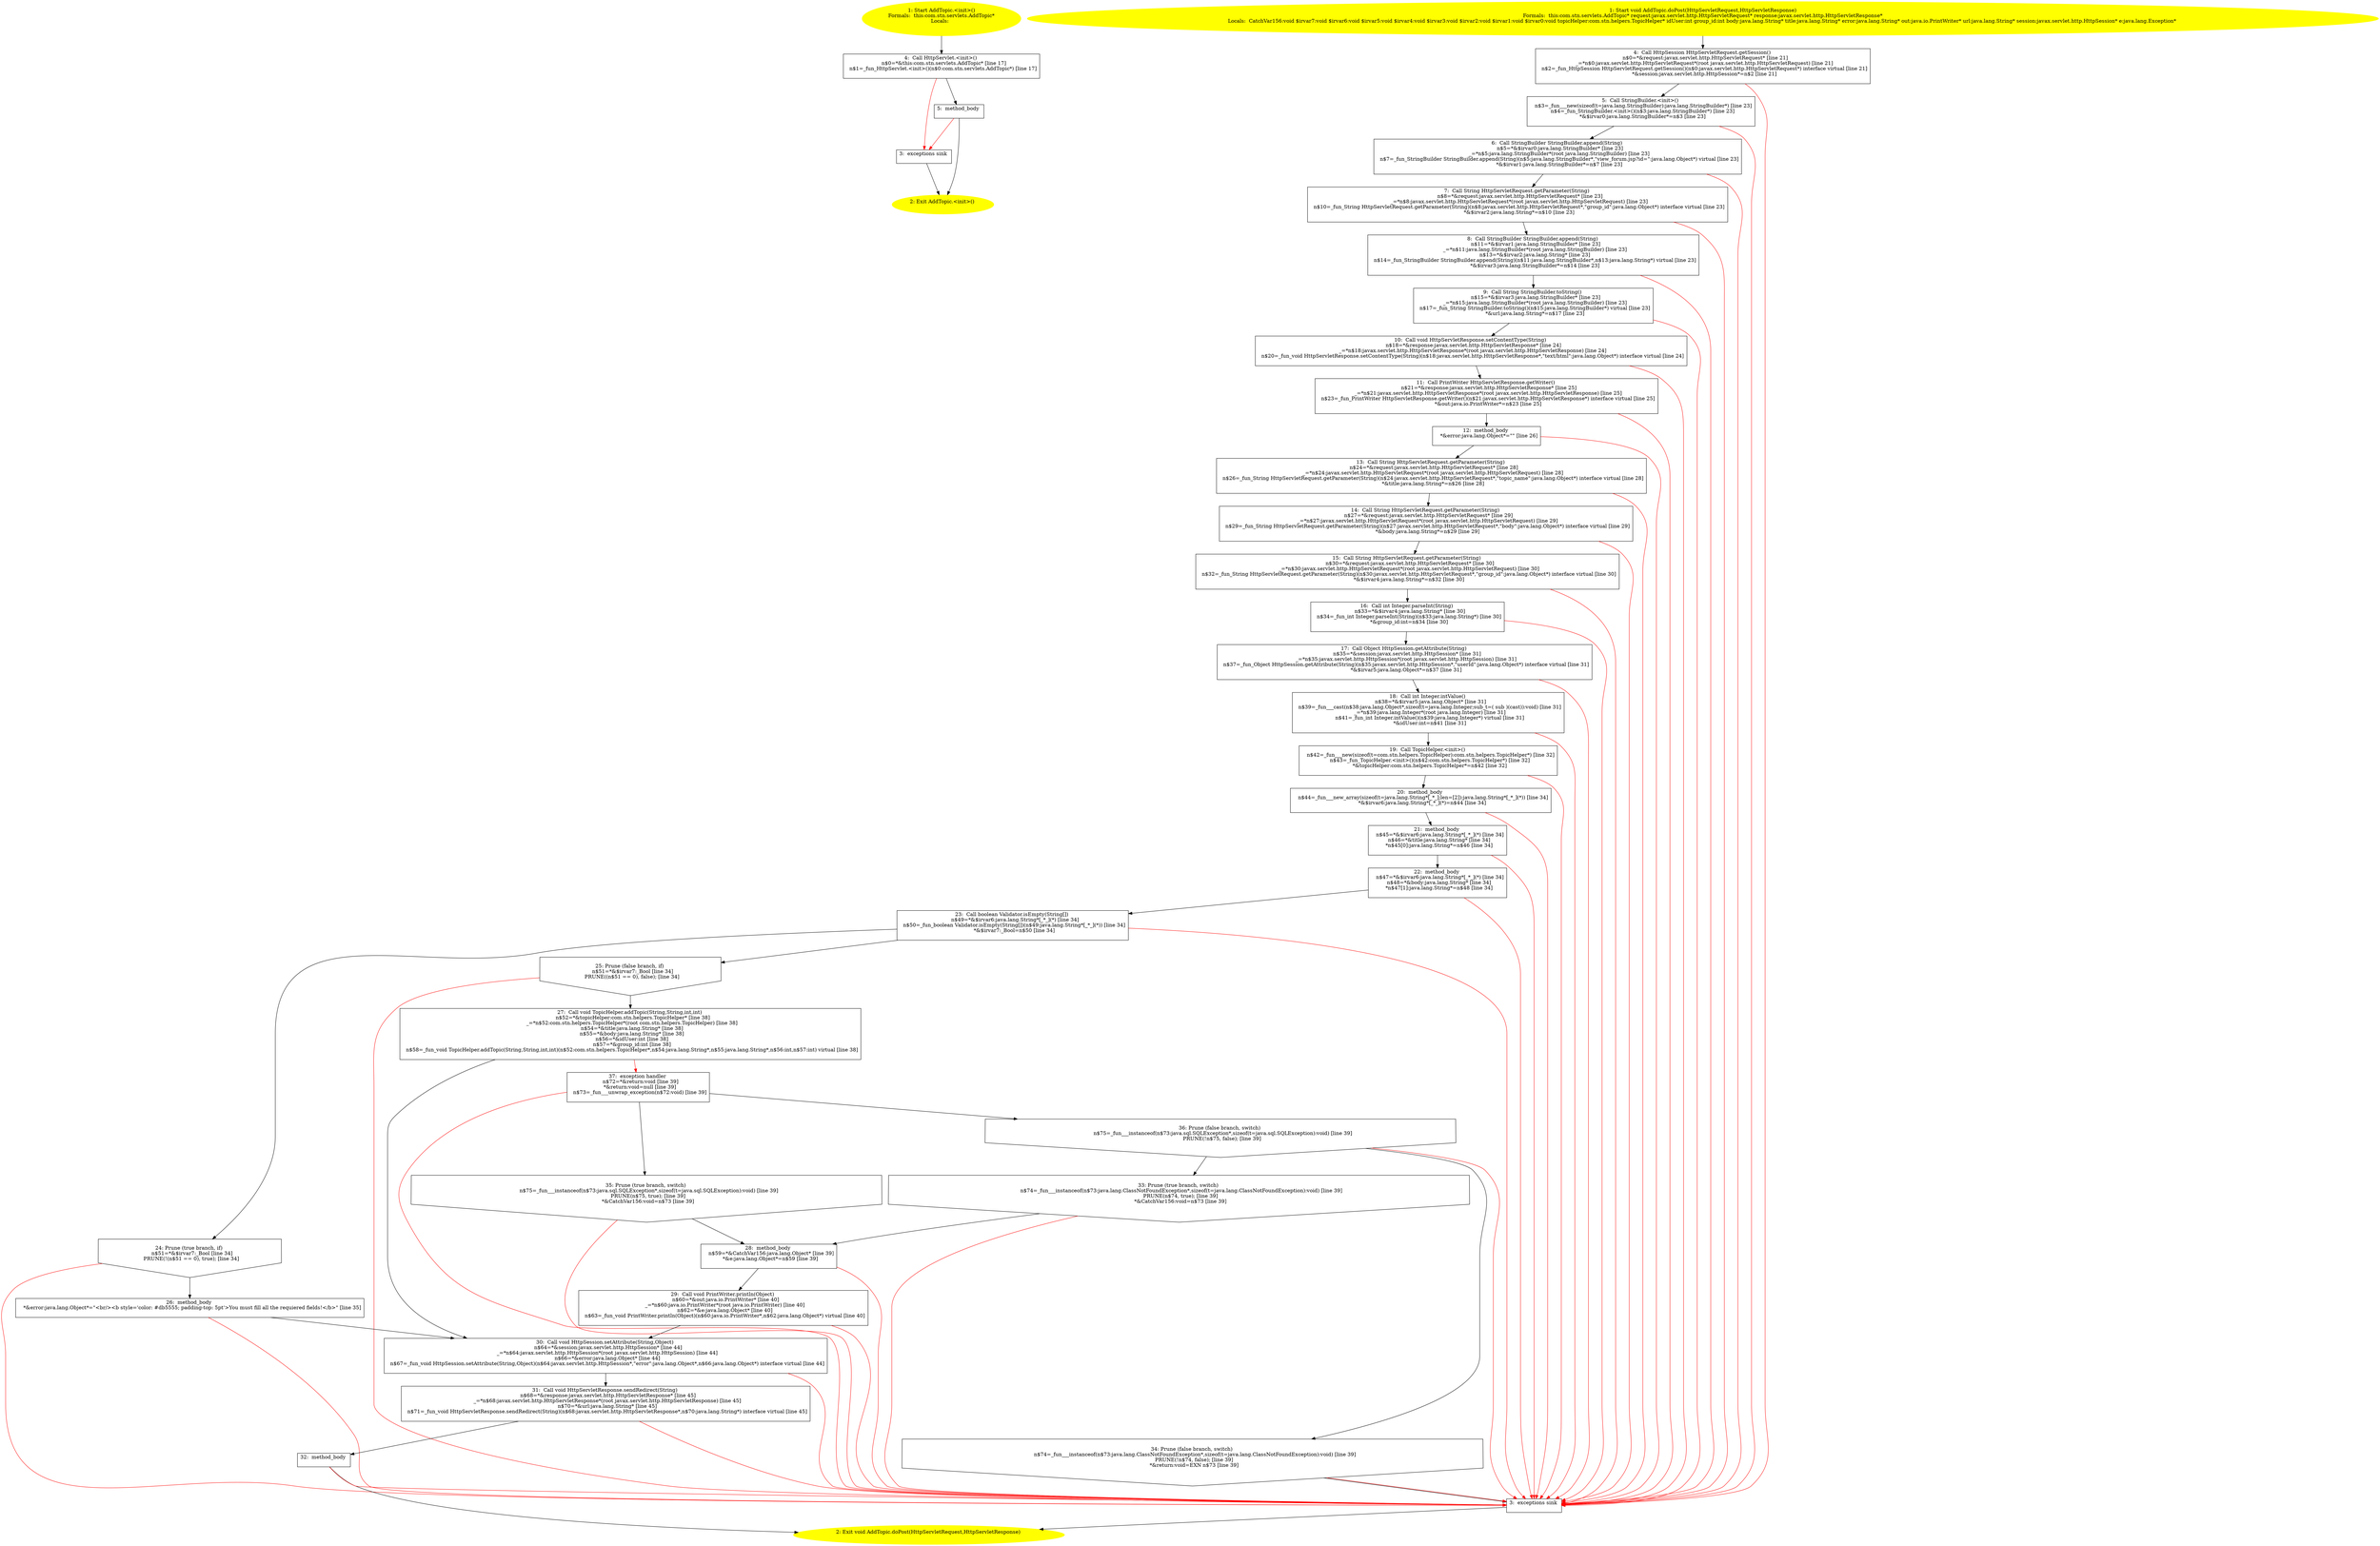 /* @generated */
digraph cfg {
"com.stn.servlets.AddTopic.<init>().465052fbfdcd07095bcbf2d6206d6d6c_1" [label="1: Start AddTopic.<init>()\nFormals:  this:com.stn.servlets.AddTopic*\nLocals:  \n  " color=yellow style=filled]
	

	 "com.stn.servlets.AddTopic.<init>().465052fbfdcd07095bcbf2d6206d6d6c_1" -> "com.stn.servlets.AddTopic.<init>().465052fbfdcd07095bcbf2d6206d6d6c_4" ;
"com.stn.servlets.AddTopic.<init>().465052fbfdcd07095bcbf2d6206d6d6c_2" [label="2: Exit AddTopic.<init>() \n  " color=yellow style=filled]
	

"com.stn.servlets.AddTopic.<init>().465052fbfdcd07095bcbf2d6206d6d6c_3" [label="3:  exceptions sink \n  " shape="box"]
	

	 "com.stn.servlets.AddTopic.<init>().465052fbfdcd07095bcbf2d6206d6d6c_3" -> "com.stn.servlets.AddTopic.<init>().465052fbfdcd07095bcbf2d6206d6d6c_2" ;
"com.stn.servlets.AddTopic.<init>().465052fbfdcd07095bcbf2d6206d6d6c_4" [label="4:  Call HttpServlet.<init>() \n   n$0=*&this:com.stn.servlets.AddTopic* [line 17]\n  n$1=_fun_HttpServlet.<init>()(n$0:com.stn.servlets.AddTopic*) [line 17]\n " shape="box"]
	

	 "com.stn.servlets.AddTopic.<init>().465052fbfdcd07095bcbf2d6206d6d6c_4" -> "com.stn.servlets.AddTopic.<init>().465052fbfdcd07095bcbf2d6206d6d6c_5" ;
	 "com.stn.servlets.AddTopic.<init>().465052fbfdcd07095bcbf2d6206d6d6c_4" -> "com.stn.servlets.AddTopic.<init>().465052fbfdcd07095bcbf2d6206d6d6c_3" [color="red" ];
"com.stn.servlets.AddTopic.<init>().465052fbfdcd07095bcbf2d6206d6d6c_5" [label="5:  method_body \n  " shape="box"]
	

	 "com.stn.servlets.AddTopic.<init>().465052fbfdcd07095bcbf2d6206d6d6c_5" -> "com.stn.servlets.AddTopic.<init>().465052fbfdcd07095bcbf2d6206d6d6c_2" ;
	 "com.stn.servlets.AddTopic.<init>().465052fbfdcd07095bcbf2d6206d6d6c_5" -> "com.stn.servlets.AddTopic.<init>().465052fbfdcd07095bcbf2d6206d6d6c_3" [color="red" ];
"com.stn.servlets.AddTopic.doPost(javax.servlet.http.HttpServletRequest,javax.servlet.http.HttpServle.93042d8765dc6ab88ac9da31ef87e3b0_1" [label="1: Start void AddTopic.doPost(HttpServletRequest,HttpServletResponse)\nFormals:  this:com.stn.servlets.AddTopic* request:javax.servlet.http.HttpServletRequest* response:javax.servlet.http.HttpServletResponse*\nLocals:  CatchVar156:void $irvar7:void $irvar6:void $irvar5:void $irvar4:void $irvar3:void $irvar2:void $irvar1:void $irvar0:void topicHelper:com.stn.helpers.TopicHelper* idUser:int group_id:int body:java.lang.String* title:java.lang.String* error:java.lang.String* out:java.io.PrintWriter* url:java.lang.String* session:javax.servlet.http.HttpSession* e:java.lang.Exception* \n  " color=yellow style=filled]
	

	 "com.stn.servlets.AddTopic.doPost(javax.servlet.http.HttpServletRequest,javax.servlet.http.HttpServle.93042d8765dc6ab88ac9da31ef87e3b0_1" -> "com.stn.servlets.AddTopic.doPost(javax.servlet.http.HttpServletRequest,javax.servlet.http.HttpServle.93042d8765dc6ab88ac9da31ef87e3b0_4" ;
"com.stn.servlets.AddTopic.doPost(javax.servlet.http.HttpServletRequest,javax.servlet.http.HttpServle.93042d8765dc6ab88ac9da31ef87e3b0_2" [label="2: Exit void AddTopic.doPost(HttpServletRequest,HttpServletResponse) \n  " color=yellow style=filled]
	

"com.stn.servlets.AddTopic.doPost(javax.servlet.http.HttpServletRequest,javax.servlet.http.HttpServle.93042d8765dc6ab88ac9da31ef87e3b0_3" [label="3:  exceptions sink \n  " shape="box"]
	

	 "com.stn.servlets.AddTopic.doPost(javax.servlet.http.HttpServletRequest,javax.servlet.http.HttpServle.93042d8765dc6ab88ac9da31ef87e3b0_3" -> "com.stn.servlets.AddTopic.doPost(javax.servlet.http.HttpServletRequest,javax.servlet.http.HttpServle.93042d8765dc6ab88ac9da31ef87e3b0_2" ;
"com.stn.servlets.AddTopic.doPost(javax.servlet.http.HttpServletRequest,javax.servlet.http.HttpServle.93042d8765dc6ab88ac9da31ef87e3b0_4" [label="4:  Call HttpSession HttpServletRequest.getSession() \n   n$0=*&request:javax.servlet.http.HttpServletRequest* [line 21]\n  _=*n$0:javax.servlet.http.HttpServletRequest*(root javax.servlet.http.HttpServletRequest) [line 21]\n  n$2=_fun_HttpSession HttpServletRequest.getSession()(n$0:javax.servlet.http.HttpServletRequest*) interface virtual [line 21]\n  *&session:javax.servlet.http.HttpSession*=n$2 [line 21]\n " shape="box"]
	

	 "com.stn.servlets.AddTopic.doPost(javax.servlet.http.HttpServletRequest,javax.servlet.http.HttpServle.93042d8765dc6ab88ac9da31ef87e3b0_4" -> "com.stn.servlets.AddTopic.doPost(javax.servlet.http.HttpServletRequest,javax.servlet.http.HttpServle.93042d8765dc6ab88ac9da31ef87e3b0_5" ;
	 "com.stn.servlets.AddTopic.doPost(javax.servlet.http.HttpServletRequest,javax.servlet.http.HttpServle.93042d8765dc6ab88ac9da31ef87e3b0_4" -> "com.stn.servlets.AddTopic.doPost(javax.servlet.http.HttpServletRequest,javax.servlet.http.HttpServle.93042d8765dc6ab88ac9da31ef87e3b0_3" [color="red" ];
"com.stn.servlets.AddTopic.doPost(javax.servlet.http.HttpServletRequest,javax.servlet.http.HttpServle.93042d8765dc6ab88ac9da31ef87e3b0_5" [label="5:  Call StringBuilder.<init>() \n   n$3=_fun___new(sizeof(t=java.lang.StringBuilder):java.lang.StringBuilder*) [line 23]\n  n$4=_fun_StringBuilder.<init>()(n$3:java.lang.StringBuilder*) [line 23]\n  *&$irvar0:java.lang.StringBuilder*=n$3 [line 23]\n " shape="box"]
	

	 "com.stn.servlets.AddTopic.doPost(javax.servlet.http.HttpServletRequest,javax.servlet.http.HttpServle.93042d8765dc6ab88ac9da31ef87e3b0_5" -> "com.stn.servlets.AddTopic.doPost(javax.servlet.http.HttpServletRequest,javax.servlet.http.HttpServle.93042d8765dc6ab88ac9da31ef87e3b0_6" ;
	 "com.stn.servlets.AddTopic.doPost(javax.servlet.http.HttpServletRequest,javax.servlet.http.HttpServle.93042d8765dc6ab88ac9da31ef87e3b0_5" -> "com.stn.servlets.AddTopic.doPost(javax.servlet.http.HttpServletRequest,javax.servlet.http.HttpServle.93042d8765dc6ab88ac9da31ef87e3b0_3" [color="red" ];
"com.stn.servlets.AddTopic.doPost(javax.servlet.http.HttpServletRequest,javax.servlet.http.HttpServle.93042d8765dc6ab88ac9da31ef87e3b0_6" [label="6:  Call StringBuilder StringBuilder.append(String) \n   n$5=*&$irvar0:java.lang.StringBuilder* [line 23]\n  _=*n$5:java.lang.StringBuilder*(root java.lang.StringBuilder) [line 23]\n  n$7=_fun_StringBuilder StringBuilder.append(String)(n$5:java.lang.StringBuilder*,\"view_forum.jsp?id=\":java.lang.Object*) virtual [line 23]\n  *&$irvar1:java.lang.StringBuilder*=n$7 [line 23]\n " shape="box"]
	

	 "com.stn.servlets.AddTopic.doPost(javax.servlet.http.HttpServletRequest,javax.servlet.http.HttpServle.93042d8765dc6ab88ac9da31ef87e3b0_6" -> "com.stn.servlets.AddTopic.doPost(javax.servlet.http.HttpServletRequest,javax.servlet.http.HttpServle.93042d8765dc6ab88ac9da31ef87e3b0_7" ;
	 "com.stn.servlets.AddTopic.doPost(javax.servlet.http.HttpServletRequest,javax.servlet.http.HttpServle.93042d8765dc6ab88ac9da31ef87e3b0_6" -> "com.stn.servlets.AddTopic.doPost(javax.servlet.http.HttpServletRequest,javax.servlet.http.HttpServle.93042d8765dc6ab88ac9da31ef87e3b0_3" [color="red" ];
"com.stn.servlets.AddTopic.doPost(javax.servlet.http.HttpServletRequest,javax.servlet.http.HttpServle.93042d8765dc6ab88ac9da31ef87e3b0_7" [label="7:  Call String HttpServletRequest.getParameter(String) \n   n$8=*&request:javax.servlet.http.HttpServletRequest* [line 23]\n  _=*n$8:javax.servlet.http.HttpServletRequest*(root javax.servlet.http.HttpServletRequest) [line 23]\n  n$10=_fun_String HttpServletRequest.getParameter(String)(n$8:javax.servlet.http.HttpServletRequest*,\"group_id\":java.lang.Object*) interface virtual [line 23]\n  *&$irvar2:java.lang.String*=n$10 [line 23]\n " shape="box"]
	

	 "com.stn.servlets.AddTopic.doPost(javax.servlet.http.HttpServletRequest,javax.servlet.http.HttpServle.93042d8765dc6ab88ac9da31ef87e3b0_7" -> "com.stn.servlets.AddTopic.doPost(javax.servlet.http.HttpServletRequest,javax.servlet.http.HttpServle.93042d8765dc6ab88ac9da31ef87e3b0_8" ;
	 "com.stn.servlets.AddTopic.doPost(javax.servlet.http.HttpServletRequest,javax.servlet.http.HttpServle.93042d8765dc6ab88ac9da31ef87e3b0_7" -> "com.stn.servlets.AddTopic.doPost(javax.servlet.http.HttpServletRequest,javax.servlet.http.HttpServle.93042d8765dc6ab88ac9da31ef87e3b0_3" [color="red" ];
"com.stn.servlets.AddTopic.doPost(javax.servlet.http.HttpServletRequest,javax.servlet.http.HttpServle.93042d8765dc6ab88ac9da31ef87e3b0_8" [label="8:  Call StringBuilder StringBuilder.append(String) \n   n$11=*&$irvar1:java.lang.StringBuilder* [line 23]\n  _=*n$11:java.lang.StringBuilder*(root java.lang.StringBuilder) [line 23]\n  n$13=*&$irvar2:java.lang.String* [line 23]\n  n$14=_fun_StringBuilder StringBuilder.append(String)(n$11:java.lang.StringBuilder*,n$13:java.lang.String*) virtual [line 23]\n  *&$irvar3:java.lang.StringBuilder*=n$14 [line 23]\n " shape="box"]
	

	 "com.stn.servlets.AddTopic.doPost(javax.servlet.http.HttpServletRequest,javax.servlet.http.HttpServle.93042d8765dc6ab88ac9da31ef87e3b0_8" -> "com.stn.servlets.AddTopic.doPost(javax.servlet.http.HttpServletRequest,javax.servlet.http.HttpServle.93042d8765dc6ab88ac9da31ef87e3b0_9" ;
	 "com.stn.servlets.AddTopic.doPost(javax.servlet.http.HttpServletRequest,javax.servlet.http.HttpServle.93042d8765dc6ab88ac9da31ef87e3b0_8" -> "com.stn.servlets.AddTopic.doPost(javax.servlet.http.HttpServletRequest,javax.servlet.http.HttpServle.93042d8765dc6ab88ac9da31ef87e3b0_3" [color="red" ];
"com.stn.servlets.AddTopic.doPost(javax.servlet.http.HttpServletRequest,javax.servlet.http.HttpServle.93042d8765dc6ab88ac9da31ef87e3b0_9" [label="9:  Call String StringBuilder.toString() \n   n$15=*&$irvar3:java.lang.StringBuilder* [line 23]\n  _=*n$15:java.lang.StringBuilder*(root java.lang.StringBuilder) [line 23]\n  n$17=_fun_String StringBuilder.toString()(n$15:java.lang.StringBuilder*) virtual [line 23]\n  *&url:java.lang.String*=n$17 [line 23]\n " shape="box"]
	

	 "com.stn.servlets.AddTopic.doPost(javax.servlet.http.HttpServletRequest,javax.servlet.http.HttpServle.93042d8765dc6ab88ac9da31ef87e3b0_9" -> "com.stn.servlets.AddTopic.doPost(javax.servlet.http.HttpServletRequest,javax.servlet.http.HttpServle.93042d8765dc6ab88ac9da31ef87e3b0_10" ;
	 "com.stn.servlets.AddTopic.doPost(javax.servlet.http.HttpServletRequest,javax.servlet.http.HttpServle.93042d8765dc6ab88ac9da31ef87e3b0_9" -> "com.stn.servlets.AddTopic.doPost(javax.servlet.http.HttpServletRequest,javax.servlet.http.HttpServle.93042d8765dc6ab88ac9da31ef87e3b0_3" [color="red" ];
"com.stn.servlets.AddTopic.doPost(javax.servlet.http.HttpServletRequest,javax.servlet.http.HttpServle.93042d8765dc6ab88ac9da31ef87e3b0_10" [label="10:  Call void HttpServletResponse.setContentType(String) \n   n$18=*&response:javax.servlet.http.HttpServletResponse* [line 24]\n  _=*n$18:javax.servlet.http.HttpServletResponse*(root javax.servlet.http.HttpServletResponse) [line 24]\n  n$20=_fun_void HttpServletResponse.setContentType(String)(n$18:javax.servlet.http.HttpServletResponse*,\"text/html\":java.lang.Object*) interface virtual [line 24]\n " shape="box"]
	

	 "com.stn.servlets.AddTopic.doPost(javax.servlet.http.HttpServletRequest,javax.servlet.http.HttpServle.93042d8765dc6ab88ac9da31ef87e3b0_10" -> "com.stn.servlets.AddTopic.doPost(javax.servlet.http.HttpServletRequest,javax.servlet.http.HttpServle.93042d8765dc6ab88ac9da31ef87e3b0_11" ;
	 "com.stn.servlets.AddTopic.doPost(javax.servlet.http.HttpServletRequest,javax.servlet.http.HttpServle.93042d8765dc6ab88ac9da31ef87e3b0_10" -> "com.stn.servlets.AddTopic.doPost(javax.servlet.http.HttpServletRequest,javax.servlet.http.HttpServle.93042d8765dc6ab88ac9da31ef87e3b0_3" [color="red" ];
"com.stn.servlets.AddTopic.doPost(javax.servlet.http.HttpServletRequest,javax.servlet.http.HttpServle.93042d8765dc6ab88ac9da31ef87e3b0_11" [label="11:  Call PrintWriter HttpServletResponse.getWriter() \n   n$21=*&response:javax.servlet.http.HttpServletResponse* [line 25]\n  _=*n$21:javax.servlet.http.HttpServletResponse*(root javax.servlet.http.HttpServletResponse) [line 25]\n  n$23=_fun_PrintWriter HttpServletResponse.getWriter()(n$21:javax.servlet.http.HttpServletResponse*) interface virtual [line 25]\n  *&out:java.io.PrintWriter*=n$23 [line 25]\n " shape="box"]
	

	 "com.stn.servlets.AddTopic.doPost(javax.servlet.http.HttpServletRequest,javax.servlet.http.HttpServle.93042d8765dc6ab88ac9da31ef87e3b0_11" -> "com.stn.servlets.AddTopic.doPost(javax.servlet.http.HttpServletRequest,javax.servlet.http.HttpServle.93042d8765dc6ab88ac9da31ef87e3b0_12" ;
	 "com.stn.servlets.AddTopic.doPost(javax.servlet.http.HttpServletRequest,javax.servlet.http.HttpServle.93042d8765dc6ab88ac9da31ef87e3b0_11" -> "com.stn.servlets.AddTopic.doPost(javax.servlet.http.HttpServletRequest,javax.servlet.http.HttpServle.93042d8765dc6ab88ac9da31ef87e3b0_3" [color="red" ];
"com.stn.servlets.AddTopic.doPost(javax.servlet.http.HttpServletRequest,javax.servlet.http.HttpServle.93042d8765dc6ab88ac9da31ef87e3b0_12" [label="12:  method_body \n   *&error:java.lang.Object*=\"\" [line 26]\n " shape="box"]
	

	 "com.stn.servlets.AddTopic.doPost(javax.servlet.http.HttpServletRequest,javax.servlet.http.HttpServle.93042d8765dc6ab88ac9da31ef87e3b0_12" -> "com.stn.servlets.AddTopic.doPost(javax.servlet.http.HttpServletRequest,javax.servlet.http.HttpServle.93042d8765dc6ab88ac9da31ef87e3b0_13" ;
	 "com.stn.servlets.AddTopic.doPost(javax.servlet.http.HttpServletRequest,javax.servlet.http.HttpServle.93042d8765dc6ab88ac9da31ef87e3b0_12" -> "com.stn.servlets.AddTopic.doPost(javax.servlet.http.HttpServletRequest,javax.servlet.http.HttpServle.93042d8765dc6ab88ac9da31ef87e3b0_3" [color="red" ];
"com.stn.servlets.AddTopic.doPost(javax.servlet.http.HttpServletRequest,javax.servlet.http.HttpServle.93042d8765dc6ab88ac9da31ef87e3b0_13" [label="13:  Call String HttpServletRequest.getParameter(String) \n   n$24=*&request:javax.servlet.http.HttpServletRequest* [line 28]\n  _=*n$24:javax.servlet.http.HttpServletRequest*(root javax.servlet.http.HttpServletRequest) [line 28]\n  n$26=_fun_String HttpServletRequest.getParameter(String)(n$24:javax.servlet.http.HttpServletRequest*,\"topic_name\":java.lang.Object*) interface virtual [line 28]\n  *&title:java.lang.String*=n$26 [line 28]\n " shape="box"]
	

	 "com.stn.servlets.AddTopic.doPost(javax.servlet.http.HttpServletRequest,javax.servlet.http.HttpServle.93042d8765dc6ab88ac9da31ef87e3b0_13" -> "com.stn.servlets.AddTopic.doPost(javax.servlet.http.HttpServletRequest,javax.servlet.http.HttpServle.93042d8765dc6ab88ac9da31ef87e3b0_14" ;
	 "com.stn.servlets.AddTopic.doPost(javax.servlet.http.HttpServletRequest,javax.servlet.http.HttpServle.93042d8765dc6ab88ac9da31ef87e3b0_13" -> "com.stn.servlets.AddTopic.doPost(javax.servlet.http.HttpServletRequest,javax.servlet.http.HttpServle.93042d8765dc6ab88ac9da31ef87e3b0_3" [color="red" ];
"com.stn.servlets.AddTopic.doPost(javax.servlet.http.HttpServletRequest,javax.servlet.http.HttpServle.93042d8765dc6ab88ac9da31ef87e3b0_14" [label="14:  Call String HttpServletRequest.getParameter(String) \n   n$27=*&request:javax.servlet.http.HttpServletRequest* [line 29]\n  _=*n$27:javax.servlet.http.HttpServletRequest*(root javax.servlet.http.HttpServletRequest) [line 29]\n  n$29=_fun_String HttpServletRequest.getParameter(String)(n$27:javax.servlet.http.HttpServletRequest*,\"body\":java.lang.Object*) interface virtual [line 29]\n  *&body:java.lang.String*=n$29 [line 29]\n " shape="box"]
	

	 "com.stn.servlets.AddTopic.doPost(javax.servlet.http.HttpServletRequest,javax.servlet.http.HttpServle.93042d8765dc6ab88ac9da31ef87e3b0_14" -> "com.stn.servlets.AddTopic.doPost(javax.servlet.http.HttpServletRequest,javax.servlet.http.HttpServle.93042d8765dc6ab88ac9da31ef87e3b0_15" ;
	 "com.stn.servlets.AddTopic.doPost(javax.servlet.http.HttpServletRequest,javax.servlet.http.HttpServle.93042d8765dc6ab88ac9da31ef87e3b0_14" -> "com.stn.servlets.AddTopic.doPost(javax.servlet.http.HttpServletRequest,javax.servlet.http.HttpServle.93042d8765dc6ab88ac9da31ef87e3b0_3" [color="red" ];
"com.stn.servlets.AddTopic.doPost(javax.servlet.http.HttpServletRequest,javax.servlet.http.HttpServle.93042d8765dc6ab88ac9da31ef87e3b0_15" [label="15:  Call String HttpServletRequest.getParameter(String) \n   n$30=*&request:javax.servlet.http.HttpServletRequest* [line 30]\n  _=*n$30:javax.servlet.http.HttpServletRequest*(root javax.servlet.http.HttpServletRequest) [line 30]\n  n$32=_fun_String HttpServletRequest.getParameter(String)(n$30:javax.servlet.http.HttpServletRequest*,\"group_id\":java.lang.Object*) interface virtual [line 30]\n  *&$irvar4:java.lang.String*=n$32 [line 30]\n " shape="box"]
	

	 "com.stn.servlets.AddTopic.doPost(javax.servlet.http.HttpServletRequest,javax.servlet.http.HttpServle.93042d8765dc6ab88ac9da31ef87e3b0_15" -> "com.stn.servlets.AddTopic.doPost(javax.servlet.http.HttpServletRequest,javax.servlet.http.HttpServle.93042d8765dc6ab88ac9da31ef87e3b0_16" ;
	 "com.stn.servlets.AddTopic.doPost(javax.servlet.http.HttpServletRequest,javax.servlet.http.HttpServle.93042d8765dc6ab88ac9da31ef87e3b0_15" -> "com.stn.servlets.AddTopic.doPost(javax.servlet.http.HttpServletRequest,javax.servlet.http.HttpServle.93042d8765dc6ab88ac9da31ef87e3b0_3" [color="red" ];
"com.stn.servlets.AddTopic.doPost(javax.servlet.http.HttpServletRequest,javax.servlet.http.HttpServle.93042d8765dc6ab88ac9da31ef87e3b0_16" [label="16:  Call int Integer.parseInt(String) \n   n$33=*&$irvar4:java.lang.String* [line 30]\n  n$34=_fun_int Integer.parseInt(String)(n$33:java.lang.String*) [line 30]\n  *&group_id:int=n$34 [line 30]\n " shape="box"]
	

	 "com.stn.servlets.AddTopic.doPost(javax.servlet.http.HttpServletRequest,javax.servlet.http.HttpServle.93042d8765dc6ab88ac9da31ef87e3b0_16" -> "com.stn.servlets.AddTopic.doPost(javax.servlet.http.HttpServletRequest,javax.servlet.http.HttpServle.93042d8765dc6ab88ac9da31ef87e3b0_17" ;
	 "com.stn.servlets.AddTopic.doPost(javax.servlet.http.HttpServletRequest,javax.servlet.http.HttpServle.93042d8765dc6ab88ac9da31ef87e3b0_16" -> "com.stn.servlets.AddTopic.doPost(javax.servlet.http.HttpServletRequest,javax.servlet.http.HttpServle.93042d8765dc6ab88ac9da31ef87e3b0_3" [color="red" ];
"com.stn.servlets.AddTopic.doPost(javax.servlet.http.HttpServletRequest,javax.servlet.http.HttpServle.93042d8765dc6ab88ac9da31ef87e3b0_17" [label="17:  Call Object HttpSession.getAttribute(String) \n   n$35=*&session:javax.servlet.http.HttpSession* [line 31]\n  _=*n$35:javax.servlet.http.HttpSession*(root javax.servlet.http.HttpSession) [line 31]\n  n$37=_fun_Object HttpSession.getAttribute(String)(n$35:javax.servlet.http.HttpSession*,\"userId\":java.lang.Object*) interface virtual [line 31]\n  *&$irvar5:java.lang.Object*=n$37 [line 31]\n " shape="box"]
	

	 "com.stn.servlets.AddTopic.doPost(javax.servlet.http.HttpServletRequest,javax.servlet.http.HttpServle.93042d8765dc6ab88ac9da31ef87e3b0_17" -> "com.stn.servlets.AddTopic.doPost(javax.servlet.http.HttpServletRequest,javax.servlet.http.HttpServle.93042d8765dc6ab88ac9da31ef87e3b0_18" ;
	 "com.stn.servlets.AddTopic.doPost(javax.servlet.http.HttpServletRequest,javax.servlet.http.HttpServle.93042d8765dc6ab88ac9da31ef87e3b0_17" -> "com.stn.servlets.AddTopic.doPost(javax.servlet.http.HttpServletRequest,javax.servlet.http.HttpServle.93042d8765dc6ab88ac9da31ef87e3b0_3" [color="red" ];
"com.stn.servlets.AddTopic.doPost(javax.servlet.http.HttpServletRequest,javax.servlet.http.HttpServle.93042d8765dc6ab88ac9da31ef87e3b0_18" [label="18:  Call int Integer.intValue() \n   n$38=*&$irvar5:java.lang.Object* [line 31]\n  n$39=_fun___cast(n$38:java.lang.Object*,sizeof(t=java.lang.Integer;sub_t=( sub )(cast)):void) [line 31]\n  _=*n$39:java.lang.Integer*(root java.lang.Integer) [line 31]\n  n$41=_fun_int Integer.intValue()(n$39:java.lang.Integer*) virtual [line 31]\n  *&idUser:int=n$41 [line 31]\n " shape="box"]
	

	 "com.stn.servlets.AddTopic.doPost(javax.servlet.http.HttpServletRequest,javax.servlet.http.HttpServle.93042d8765dc6ab88ac9da31ef87e3b0_18" -> "com.stn.servlets.AddTopic.doPost(javax.servlet.http.HttpServletRequest,javax.servlet.http.HttpServle.93042d8765dc6ab88ac9da31ef87e3b0_19" ;
	 "com.stn.servlets.AddTopic.doPost(javax.servlet.http.HttpServletRequest,javax.servlet.http.HttpServle.93042d8765dc6ab88ac9da31ef87e3b0_18" -> "com.stn.servlets.AddTopic.doPost(javax.servlet.http.HttpServletRequest,javax.servlet.http.HttpServle.93042d8765dc6ab88ac9da31ef87e3b0_3" [color="red" ];
"com.stn.servlets.AddTopic.doPost(javax.servlet.http.HttpServletRequest,javax.servlet.http.HttpServle.93042d8765dc6ab88ac9da31ef87e3b0_19" [label="19:  Call TopicHelper.<init>() \n   n$42=_fun___new(sizeof(t=com.stn.helpers.TopicHelper):com.stn.helpers.TopicHelper*) [line 32]\n  n$43=_fun_TopicHelper.<init>()(n$42:com.stn.helpers.TopicHelper*) [line 32]\n  *&topicHelper:com.stn.helpers.TopicHelper*=n$42 [line 32]\n " shape="box"]
	

	 "com.stn.servlets.AddTopic.doPost(javax.servlet.http.HttpServletRequest,javax.servlet.http.HttpServle.93042d8765dc6ab88ac9da31ef87e3b0_19" -> "com.stn.servlets.AddTopic.doPost(javax.servlet.http.HttpServletRequest,javax.servlet.http.HttpServle.93042d8765dc6ab88ac9da31ef87e3b0_20" ;
	 "com.stn.servlets.AddTopic.doPost(javax.servlet.http.HttpServletRequest,javax.servlet.http.HttpServle.93042d8765dc6ab88ac9da31ef87e3b0_19" -> "com.stn.servlets.AddTopic.doPost(javax.servlet.http.HttpServletRequest,javax.servlet.http.HttpServle.93042d8765dc6ab88ac9da31ef87e3b0_3" [color="red" ];
"com.stn.servlets.AddTopic.doPost(javax.servlet.http.HttpServletRequest,javax.servlet.http.HttpServle.93042d8765dc6ab88ac9da31ef87e3b0_20" [label="20:  method_body \n   n$44=_fun___new_array(sizeof(t=java.lang.String*[_*_];len=[2]):java.lang.String*[_*_](*)) [line 34]\n  *&$irvar6:java.lang.String*[_*_](*)=n$44 [line 34]\n " shape="box"]
	

	 "com.stn.servlets.AddTopic.doPost(javax.servlet.http.HttpServletRequest,javax.servlet.http.HttpServle.93042d8765dc6ab88ac9da31ef87e3b0_20" -> "com.stn.servlets.AddTopic.doPost(javax.servlet.http.HttpServletRequest,javax.servlet.http.HttpServle.93042d8765dc6ab88ac9da31ef87e3b0_21" ;
	 "com.stn.servlets.AddTopic.doPost(javax.servlet.http.HttpServletRequest,javax.servlet.http.HttpServle.93042d8765dc6ab88ac9da31ef87e3b0_20" -> "com.stn.servlets.AddTopic.doPost(javax.servlet.http.HttpServletRequest,javax.servlet.http.HttpServle.93042d8765dc6ab88ac9da31ef87e3b0_3" [color="red" ];
"com.stn.servlets.AddTopic.doPost(javax.servlet.http.HttpServletRequest,javax.servlet.http.HttpServle.93042d8765dc6ab88ac9da31ef87e3b0_21" [label="21:  method_body \n   n$45=*&$irvar6:java.lang.String*[_*_](*) [line 34]\n  n$46=*&title:java.lang.String* [line 34]\n  *n$45[0]:java.lang.String*=n$46 [line 34]\n " shape="box"]
	

	 "com.stn.servlets.AddTopic.doPost(javax.servlet.http.HttpServletRequest,javax.servlet.http.HttpServle.93042d8765dc6ab88ac9da31ef87e3b0_21" -> "com.stn.servlets.AddTopic.doPost(javax.servlet.http.HttpServletRequest,javax.servlet.http.HttpServle.93042d8765dc6ab88ac9da31ef87e3b0_22" ;
	 "com.stn.servlets.AddTopic.doPost(javax.servlet.http.HttpServletRequest,javax.servlet.http.HttpServle.93042d8765dc6ab88ac9da31ef87e3b0_21" -> "com.stn.servlets.AddTopic.doPost(javax.servlet.http.HttpServletRequest,javax.servlet.http.HttpServle.93042d8765dc6ab88ac9da31ef87e3b0_3" [color="red" ];
"com.stn.servlets.AddTopic.doPost(javax.servlet.http.HttpServletRequest,javax.servlet.http.HttpServle.93042d8765dc6ab88ac9da31ef87e3b0_22" [label="22:  method_body \n   n$47=*&$irvar6:java.lang.String*[_*_](*) [line 34]\n  n$48=*&body:java.lang.String* [line 34]\n  *n$47[1]:java.lang.String*=n$48 [line 34]\n " shape="box"]
	

	 "com.stn.servlets.AddTopic.doPost(javax.servlet.http.HttpServletRequest,javax.servlet.http.HttpServle.93042d8765dc6ab88ac9da31ef87e3b0_22" -> "com.stn.servlets.AddTopic.doPost(javax.servlet.http.HttpServletRequest,javax.servlet.http.HttpServle.93042d8765dc6ab88ac9da31ef87e3b0_23" ;
	 "com.stn.servlets.AddTopic.doPost(javax.servlet.http.HttpServletRequest,javax.servlet.http.HttpServle.93042d8765dc6ab88ac9da31ef87e3b0_22" -> "com.stn.servlets.AddTopic.doPost(javax.servlet.http.HttpServletRequest,javax.servlet.http.HttpServle.93042d8765dc6ab88ac9da31ef87e3b0_3" [color="red" ];
"com.stn.servlets.AddTopic.doPost(javax.servlet.http.HttpServletRequest,javax.servlet.http.HttpServle.93042d8765dc6ab88ac9da31ef87e3b0_23" [label="23:  Call boolean Validator.isEmpty(String[]) \n   n$49=*&$irvar6:java.lang.String*[_*_](*) [line 34]\n  n$50=_fun_boolean Validator.isEmpty(String[])(n$49:java.lang.String*[_*_](*)) [line 34]\n  *&$irvar7:_Bool=n$50 [line 34]\n " shape="box"]
	

	 "com.stn.servlets.AddTopic.doPost(javax.servlet.http.HttpServletRequest,javax.servlet.http.HttpServle.93042d8765dc6ab88ac9da31ef87e3b0_23" -> "com.stn.servlets.AddTopic.doPost(javax.servlet.http.HttpServletRequest,javax.servlet.http.HttpServle.93042d8765dc6ab88ac9da31ef87e3b0_24" ;
	 "com.stn.servlets.AddTopic.doPost(javax.servlet.http.HttpServletRequest,javax.servlet.http.HttpServle.93042d8765dc6ab88ac9da31ef87e3b0_23" -> "com.stn.servlets.AddTopic.doPost(javax.servlet.http.HttpServletRequest,javax.servlet.http.HttpServle.93042d8765dc6ab88ac9da31ef87e3b0_25" ;
	 "com.stn.servlets.AddTopic.doPost(javax.servlet.http.HttpServletRequest,javax.servlet.http.HttpServle.93042d8765dc6ab88ac9da31ef87e3b0_23" -> "com.stn.servlets.AddTopic.doPost(javax.servlet.http.HttpServletRequest,javax.servlet.http.HttpServle.93042d8765dc6ab88ac9da31ef87e3b0_3" [color="red" ];
"com.stn.servlets.AddTopic.doPost(javax.servlet.http.HttpServletRequest,javax.servlet.http.HttpServle.93042d8765dc6ab88ac9da31ef87e3b0_24" [label="24: Prune (true branch, if) \n   n$51=*&$irvar7:_Bool [line 34]\n  PRUNE(!(n$51 == 0), true); [line 34]\n " shape="invhouse"]
	

	 "com.stn.servlets.AddTopic.doPost(javax.servlet.http.HttpServletRequest,javax.servlet.http.HttpServle.93042d8765dc6ab88ac9da31ef87e3b0_24" -> "com.stn.servlets.AddTopic.doPost(javax.servlet.http.HttpServletRequest,javax.servlet.http.HttpServle.93042d8765dc6ab88ac9da31ef87e3b0_26" ;
	 "com.stn.servlets.AddTopic.doPost(javax.servlet.http.HttpServletRequest,javax.servlet.http.HttpServle.93042d8765dc6ab88ac9da31ef87e3b0_24" -> "com.stn.servlets.AddTopic.doPost(javax.servlet.http.HttpServletRequest,javax.servlet.http.HttpServle.93042d8765dc6ab88ac9da31ef87e3b0_3" [color="red" ];
"com.stn.servlets.AddTopic.doPost(javax.servlet.http.HttpServletRequest,javax.servlet.http.HttpServle.93042d8765dc6ab88ac9da31ef87e3b0_25" [label="25: Prune (false branch, if) \n   n$51=*&$irvar7:_Bool [line 34]\n  PRUNE((n$51 == 0), false); [line 34]\n " shape="invhouse"]
	

	 "com.stn.servlets.AddTopic.doPost(javax.servlet.http.HttpServletRequest,javax.servlet.http.HttpServle.93042d8765dc6ab88ac9da31ef87e3b0_25" -> "com.stn.servlets.AddTopic.doPost(javax.servlet.http.HttpServletRequest,javax.servlet.http.HttpServle.93042d8765dc6ab88ac9da31ef87e3b0_27" ;
	 "com.stn.servlets.AddTopic.doPost(javax.servlet.http.HttpServletRequest,javax.servlet.http.HttpServle.93042d8765dc6ab88ac9da31ef87e3b0_25" -> "com.stn.servlets.AddTopic.doPost(javax.servlet.http.HttpServletRequest,javax.servlet.http.HttpServle.93042d8765dc6ab88ac9da31ef87e3b0_3" [color="red" ];
"com.stn.servlets.AddTopic.doPost(javax.servlet.http.HttpServletRequest,javax.servlet.http.HttpServle.93042d8765dc6ab88ac9da31ef87e3b0_26" [label="26:  method_body \n   *&error:java.lang.Object*=\"<br/><b style='color: #db5555; padding-top: 5pt'>You must fill all the requiered fields!</b>\" [line 35]\n " shape="box"]
	

	 "com.stn.servlets.AddTopic.doPost(javax.servlet.http.HttpServletRequest,javax.servlet.http.HttpServle.93042d8765dc6ab88ac9da31ef87e3b0_26" -> "com.stn.servlets.AddTopic.doPost(javax.servlet.http.HttpServletRequest,javax.servlet.http.HttpServle.93042d8765dc6ab88ac9da31ef87e3b0_30" ;
	 "com.stn.servlets.AddTopic.doPost(javax.servlet.http.HttpServletRequest,javax.servlet.http.HttpServle.93042d8765dc6ab88ac9da31ef87e3b0_26" -> "com.stn.servlets.AddTopic.doPost(javax.servlet.http.HttpServletRequest,javax.servlet.http.HttpServle.93042d8765dc6ab88ac9da31ef87e3b0_3" [color="red" ];
"com.stn.servlets.AddTopic.doPost(javax.servlet.http.HttpServletRequest,javax.servlet.http.HttpServle.93042d8765dc6ab88ac9da31ef87e3b0_27" [label="27:  Call void TopicHelper.addTopic(String,String,int,int) \n   n$52=*&topicHelper:com.stn.helpers.TopicHelper* [line 38]\n  _=*n$52:com.stn.helpers.TopicHelper*(root com.stn.helpers.TopicHelper) [line 38]\n  n$54=*&title:java.lang.String* [line 38]\n  n$55=*&body:java.lang.String* [line 38]\n  n$56=*&idUser:int [line 38]\n  n$57=*&group_id:int [line 38]\n  n$58=_fun_void TopicHelper.addTopic(String,String,int,int)(n$52:com.stn.helpers.TopicHelper*,n$54:java.lang.String*,n$55:java.lang.String*,n$56:int,n$57:int) virtual [line 38]\n " shape="box"]
	

	 "com.stn.servlets.AddTopic.doPost(javax.servlet.http.HttpServletRequest,javax.servlet.http.HttpServle.93042d8765dc6ab88ac9da31ef87e3b0_27" -> "com.stn.servlets.AddTopic.doPost(javax.servlet.http.HttpServletRequest,javax.servlet.http.HttpServle.93042d8765dc6ab88ac9da31ef87e3b0_30" ;
	 "com.stn.servlets.AddTopic.doPost(javax.servlet.http.HttpServletRequest,javax.servlet.http.HttpServle.93042d8765dc6ab88ac9da31ef87e3b0_27" -> "com.stn.servlets.AddTopic.doPost(javax.servlet.http.HttpServletRequest,javax.servlet.http.HttpServle.93042d8765dc6ab88ac9da31ef87e3b0_37" [color="red" ];
"com.stn.servlets.AddTopic.doPost(javax.servlet.http.HttpServletRequest,javax.servlet.http.HttpServle.93042d8765dc6ab88ac9da31ef87e3b0_28" [label="28:  method_body \n   n$59=*&CatchVar156:java.lang.Object* [line 39]\n  *&e:java.lang.Object*=n$59 [line 39]\n " shape="box"]
	

	 "com.stn.servlets.AddTopic.doPost(javax.servlet.http.HttpServletRequest,javax.servlet.http.HttpServle.93042d8765dc6ab88ac9da31ef87e3b0_28" -> "com.stn.servlets.AddTopic.doPost(javax.servlet.http.HttpServletRequest,javax.servlet.http.HttpServle.93042d8765dc6ab88ac9da31ef87e3b0_29" ;
	 "com.stn.servlets.AddTopic.doPost(javax.servlet.http.HttpServletRequest,javax.servlet.http.HttpServle.93042d8765dc6ab88ac9da31ef87e3b0_28" -> "com.stn.servlets.AddTopic.doPost(javax.servlet.http.HttpServletRequest,javax.servlet.http.HttpServle.93042d8765dc6ab88ac9da31ef87e3b0_3" [color="red" ];
"com.stn.servlets.AddTopic.doPost(javax.servlet.http.HttpServletRequest,javax.servlet.http.HttpServle.93042d8765dc6ab88ac9da31ef87e3b0_29" [label="29:  Call void PrintWriter.println(Object) \n   n$60=*&out:java.io.PrintWriter* [line 40]\n  _=*n$60:java.io.PrintWriter*(root java.io.PrintWriter) [line 40]\n  n$62=*&e:java.lang.Object* [line 40]\n  n$63=_fun_void PrintWriter.println(Object)(n$60:java.io.PrintWriter*,n$62:java.lang.Object*) virtual [line 40]\n " shape="box"]
	

	 "com.stn.servlets.AddTopic.doPost(javax.servlet.http.HttpServletRequest,javax.servlet.http.HttpServle.93042d8765dc6ab88ac9da31ef87e3b0_29" -> "com.stn.servlets.AddTopic.doPost(javax.servlet.http.HttpServletRequest,javax.servlet.http.HttpServle.93042d8765dc6ab88ac9da31ef87e3b0_30" ;
	 "com.stn.servlets.AddTopic.doPost(javax.servlet.http.HttpServletRequest,javax.servlet.http.HttpServle.93042d8765dc6ab88ac9da31ef87e3b0_29" -> "com.stn.servlets.AddTopic.doPost(javax.servlet.http.HttpServletRequest,javax.servlet.http.HttpServle.93042d8765dc6ab88ac9da31ef87e3b0_3" [color="red" ];
"com.stn.servlets.AddTopic.doPost(javax.servlet.http.HttpServletRequest,javax.servlet.http.HttpServle.93042d8765dc6ab88ac9da31ef87e3b0_30" [label="30:  Call void HttpSession.setAttribute(String,Object) \n   n$64=*&session:javax.servlet.http.HttpSession* [line 44]\n  _=*n$64:javax.servlet.http.HttpSession*(root javax.servlet.http.HttpSession) [line 44]\n  n$66=*&error:java.lang.Object* [line 44]\n  n$67=_fun_void HttpSession.setAttribute(String,Object)(n$64:javax.servlet.http.HttpSession*,\"error\":java.lang.Object*,n$66:java.lang.Object*) interface virtual [line 44]\n " shape="box"]
	

	 "com.stn.servlets.AddTopic.doPost(javax.servlet.http.HttpServletRequest,javax.servlet.http.HttpServle.93042d8765dc6ab88ac9da31ef87e3b0_30" -> "com.stn.servlets.AddTopic.doPost(javax.servlet.http.HttpServletRequest,javax.servlet.http.HttpServle.93042d8765dc6ab88ac9da31ef87e3b0_31" ;
	 "com.stn.servlets.AddTopic.doPost(javax.servlet.http.HttpServletRequest,javax.servlet.http.HttpServle.93042d8765dc6ab88ac9da31ef87e3b0_30" -> "com.stn.servlets.AddTopic.doPost(javax.servlet.http.HttpServletRequest,javax.servlet.http.HttpServle.93042d8765dc6ab88ac9da31ef87e3b0_3" [color="red" ];
"com.stn.servlets.AddTopic.doPost(javax.servlet.http.HttpServletRequest,javax.servlet.http.HttpServle.93042d8765dc6ab88ac9da31ef87e3b0_31" [label="31:  Call void HttpServletResponse.sendRedirect(String) \n   n$68=*&response:javax.servlet.http.HttpServletResponse* [line 45]\n  _=*n$68:javax.servlet.http.HttpServletResponse*(root javax.servlet.http.HttpServletResponse) [line 45]\n  n$70=*&url:java.lang.String* [line 45]\n  n$71=_fun_void HttpServletResponse.sendRedirect(String)(n$68:javax.servlet.http.HttpServletResponse*,n$70:java.lang.String*) interface virtual [line 45]\n " shape="box"]
	

	 "com.stn.servlets.AddTopic.doPost(javax.servlet.http.HttpServletRequest,javax.servlet.http.HttpServle.93042d8765dc6ab88ac9da31ef87e3b0_31" -> "com.stn.servlets.AddTopic.doPost(javax.servlet.http.HttpServletRequest,javax.servlet.http.HttpServle.93042d8765dc6ab88ac9da31ef87e3b0_32" ;
	 "com.stn.servlets.AddTopic.doPost(javax.servlet.http.HttpServletRequest,javax.servlet.http.HttpServle.93042d8765dc6ab88ac9da31ef87e3b0_31" -> "com.stn.servlets.AddTopic.doPost(javax.servlet.http.HttpServletRequest,javax.servlet.http.HttpServle.93042d8765dc6ab88ac9da31ef87e3b0_3" [color="red" ];
"com.stn.servlets.AddTopic.doPost(javax.servlet.http.HttpServletRequest,javax.servlet.http.HttpServle.93042d8765dc6ab88ac9da31ef87e3b0_32" [label="32:  method_body \n  " shape="box"]
	

	 "com.stn.servlets.AddTopic.doPost(javax.servlet.http.HttpServletRequest,javax.servlet.http.HttpServle.93042d8765dc6ab88ac9da31ef87e3b0_32" -> "com.stn.servlets.AddTopic.doPost(javax.servlet.http.HttpServletRequest,javax.servlet.http.HttpServle.93042d8765dc6ab88ac9da31ef87e3b0_2" ;
	 "com.stn.servlets.AddTopic.doPost(javax.servlet.http.HttpServletRequest,javax.servlet.http.HttpServle.93042d8765dc6ab88ac9da31ef87e3b0_32" -> "com.stn.servlets.AddTopic.doPost(javax.servlet.http.HttpServletRequest,javax.servlet.http.HttpServle.93042d8765dc6ab88ac9da31ef87e3b0_3" [color="red" ];
"com.stn.servlets.AddTopic.doPost(javax.servlet.http.HttpServletRequest,javax.servlet.http.HttpServle.93042d8765dc6ab88ac9da31ef87e3b0_33" [label="33: Prune (true branch, switch) \n   n$74=_fun___instanceof(n$73:java.lang.ClassNotFoundException*,sizeof(t=java.lang.ClassNotFoundException):void) [line 39]\n  PRUNE(n$74, true); [line 39]\n  *&CatchVar156:void=n$73 [line 39]\n " shape="invhouse"]
	

	 "com.stn.servlets.AddTopic.doPost(javax.servlet.http.HttpServletRequest,javax.servlet.http.HttpServle.93042d8765dc6ab88ac9da31ef87e3b0_33" -> "com.stn.servlets.AddTopic.doPost(javax.servlet.http.HttpServletRequest,javax.servlet.http.HttpServle.93042d8765dc6ab88ac9da31ef87e3b0_28" ;
	 "com.stn.servlets.AddTopic.doPost(javax.servlet.http.HttpServletRequest,javax.servlet.http.HttpServle.93042d8765dc6ab88ac9da31ef87e3b0_33" -> "com.stn.servlets.AddTopic.doPost(javax.servlet.http.HttpServletRequest,javax.servlet.http.HttpServle.93042d8765dc6ab88ac9da31ef87e3b0_3" [color="red" ];
"com.stn.servlets.AddTopic.doPost(javax.servlet.http.HttpServletRequest,javax.servlet.http.HttpServle.93042d8765dc6ab88ac9da31ef87e3b0_34" [label="34: Prune (false branch, switch) \n   n$74=_fun___instanceof(n$73:java.lang.ClassNotFoundException*,sizeof(t=java.lang.ClassNotFoundException):void) [line 39]\n  PRUNE(!n$74, false); [line 39]\n  *&return:void=EXN n$73 [line 39]\n " shape="invhouse"]
	

	 "com.stn.servlets.AddTopic.doPost(javax.servlet.http.HttpServletRequest,javax.servlet.http.HttpServle.93042d8765dc6ab88ac9da31ef87e3b0_34" -> "com.stn.servlets.AddTopic.doPost(javax.servlet.http.HttpServletRequest,javax.servlet.http.HttpServle.93042d8765dc6ab88ac9da31ef87e3b0_3" ;
	 "com.stn.servlets.AddTopic.doPost(javax.servlet.http.HttpServletRequest,javax.servlet.http.HttpServle.93042d8765dc6ab88ac9da31ef87e3b0_34" -> "com.stn.servlets.AddTopic.doPost(javax.servlet.http.HttpServletRequest,javax.servlet.http.HttpServle.93042d8765dc6ab88ac9da31ef87e3b0_3" [color="red" ];
"com.stn.servlets.AddTopic.doPost(javax.servlet.http.HttpServletRequest,javax.servlet.http.HttpServle.93042d8765dc6ab88ac9da31ef87e3b0_35" [label="35: Prune (true branch, switch) \n   n$75=_fun___instanceof(n$73:java.sql.SQLException*,sizeof(t=java.sql.SQLException):void) [line 39]\n  PRUNE(n$75, true); [line 39]\n  *&CatchVar156:void=n$73 [line 39]\n " shape="invhouse"]
	

	 "com.stn.servlets.AddTopic.doPost(javax.servlet.http.HttpServletRequest,javax.servlet.http.HttpServle.93042d8765dc6ab88ac9da31ef87e3b0_35" -> "com.stn.servlets.AddTopic.doPost(javax.servlet.http.HttpServletRequest,javax.servlet.http.HttpServle.93042d8765dc6ab88ac9da31ef87e3b0_28" ;
	 "com.stn.servlets.AddTopic.doPost(javax.servlet.http.HttpServletRequest,javax.servlet.http.HttpServle.93042d8765dc6ab88ac9da31ef87e3b0_35" -> "com.stn.servlets.AddTopic.doPost(javax.servlet.http.HttpServletRequest,javax.servlet.http.HttpServle.93042d8765dc6ab88ac9da31ef87e3b0_3" [color="red" ];
"com.stn.servlets.AddTopic.doPost(javax.servlet.http.HttpServletRequest,javax.servlet.http.HttpServle.93042d8765dc6ab88ac9da31ef87e3b0_36" [label="36: Prune (false branch, switch) \n   n$75=_fun___instanceof(n$73:java.sql.SQLException*,sizeof(t=java.sql.SQLException):void) [line 39]\n  PRUNE(!n$75, false); [line 39]\n " shape="invhouse"]
	

	 "com.stn.servlets.AddTopic.doPost(javax.servlet.http.HttpServletRequest,javax.servlet.http.HttpServle.93042d8765dc6ab88ac9da31ef87e3b0_36" -> "com.stn.servlets.AddTopic.doPost(javax.servlet.http.HttpServletRequest,javax.servlet.http.HttpServle.93042d8765dc6ab88ac9da31ef87e3b0_33" ;
	 "com.stn.servlets.AddTopic.doPost(javax.servlet.http.HttpServletRequest,javax.servlet.http.HttpServle.93042d8765dc6ab88ac9da31ef87e3b0_36" -> "com.stn.servlets.AddTopic.doPost(javax.servlet.http.HttpServletRequest,javax.servlet.http.HttpServle.93042d8765dc6ab88ac9da31ef87e3b0_34" ;
	 "com.stn.servlets.AddTopic.doPost(javax.servlet.http.HttpServletRequest,javax.servlet.http.HttpServle.93042d8765dc6ab88ac9da31ef87e3b0_36" -> "com.stn.servlets.AddTopic.doPost(javax.servlet.http.HttpServletRequest,javax.servlet.http.HttpServle.93042d8765dc6ab88ac9da31ef87e3b0_3" [color="red" ];
"com.stn.servlets.AddTopic.doPost(javax.servlet.http.HttpServletRequest,javax.servlet.http.HttpServle.93042d8765dc6ab88ac9da31ef87e3b0_37" [label="37:  exception handler \n   n$72=*&return:void [line 39]\n  *&return:void=null [line 39]\n  n$73=_fun___unwrap_exception(n$72:void) [line 39]\n " shape="box"]
	

	 "com.stn.servlets.AddTopic.doPost(javax.servlet.http.HttpServletRequest,javax.servlet.http.HttpServle.93042d8765dc6ab88ac9da31ef87e3b0_37" -> "com.stn.servlets.AddTopic.doPost(javax.servlet.http.HttpServletRequest,javax.servlet.http.HttpServle.93042d8765dc6ab88ac9da31ef87e3b0_35" ;
	 "com.stn.servlets.AddTopic.doPost(javax.servlet.http.HttpServletRequest,javax.servlet.http.HttpServle.93042d8765dc6ab88ac9da31ef87e3b0_37" -> "com.stn.servlets.AddTopic.doPost(javax.servlet.http.HttpServletRequest,javax.servlet.http.HttpServle.93042d8765dc6ab88ac9da31ef87e3b0_36" ;
	 "com.stn.servlets.AddTopic.doPost(javax.servlet.http.HttpServletRequest,javax.servlet.http.HttpServle.93042d8765dc6ab88ac9da31ef87e3b0_37" -> "com.stn.servlets.AddTopic.doPost(javax.servlet.http.HttpServletRequest,javax.servlet.http.HttpServle.93042d8765dc6ab88ac9da31ef87e3b0_3" [color="red" ];
}
